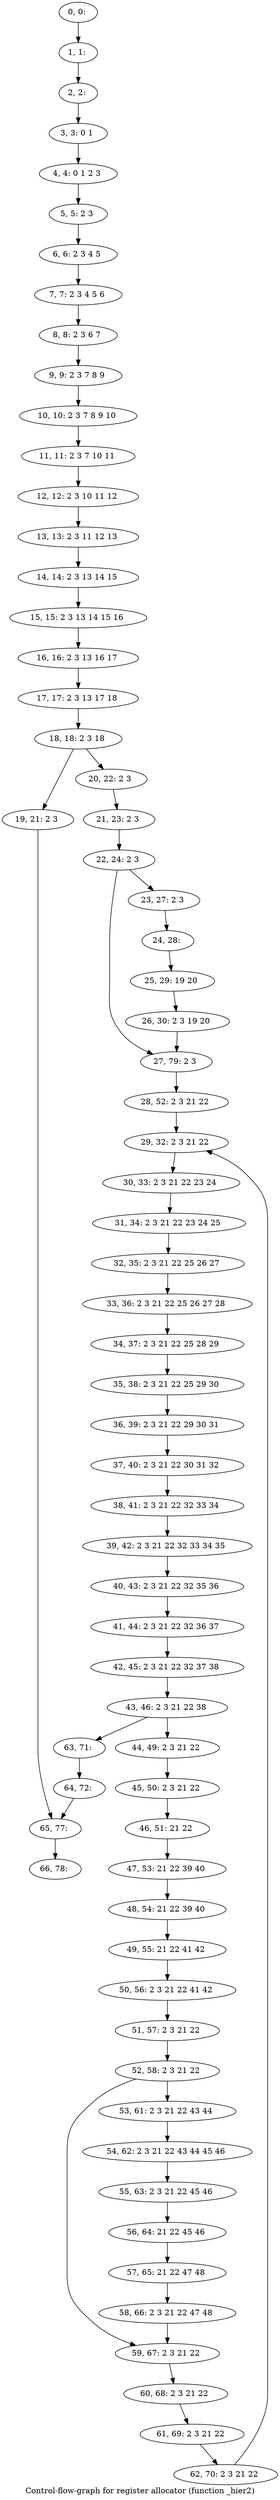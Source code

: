 digraph G {
graph [label="Control-flow-graph for register allocator (function _hier2)"]
0[label="0, 0: "];
1[label="1, 1: "];
2[label="2, 2: "];
3[label="3, 3: 0 1 "];
4[label="4, 4: 0 1 2 3 "];
5[label="5, 5: 2 3 "];
6[label="6, 6: 2 3 4 5 "];
7[label="7, 7: 2 3 4 5 6 "];
8[label="8, 8: 2 3 6 7 "];
9[label="9, 9: 2 3 7 8 9 "];
10[label="10, 10: 2 3 7 8 9 10 "];
11[label="11, 11: 2 3 7 10 11 "];
12[label="12, 12: 2 3 10 11 12 "];
13[label="13, 13: 2 3 11 12 13 "];
14[label="14, 14: 2 3 13 14 15 "];
15[label="15, 15: 2 3 13 14 15 16 "];
16[label="16, 16: 2 3 13 16 17 "];
17[label="17, 17: 2 3 13 17 18 "];
18[label="18, 18: 2 3 18 "];
19[label="19, 21: 2 3 "];
20[label="20, 22: 2 3 "];
21[label="21, 23: 2 3 "];
22[label="22, 24: 2 3 "];
23[label="23, 27: 2 3 "];
24[label="24, 28: "];
25[label="25, 29: 19 20 "];
26[label="26, 30: 2 3 19 20 "];
27[label="27, 79: 2 3 "];
28[label="28, 52: 2 3 21 22 "];
29[label="29, 32: 2 3 21 22 "];
30[label="30, 33: 2 3 21 22 23 24 "];
31[label="31, 34: 2 3 21 22 23 24 25 "];
32[label="32, 35: 2 3 21 22 25 26 27 "];
33[label="33, 36: 2 3 21 22 25 26 27 28 "];
34[label="34, 37: 2 3 21 22 25 28 29 "];
35[label="35, 38: 2 3 21 22 25 29 30 "];
36[label="36, 39: 2 3 21 22 29 30 31 "];
37[label="37, 40: 2 3 21 22 30 31 32 "];
38[label="38, 41: 2 3 21 22 32 33 34 "];
39[label="39, 42: 2 3 21 22 32 33 34 35 "];
40[label="40, 43: 2 3 21 22 32 35 36 "];
41[label="41, 44: 2 3 21 22 32 36 37 "];
42[label="42, 45: 2 3 21 22 32 37 38 "];
43[label="43, 46: 2 3 21 22 38 "];
44[label="44, 49: 2 3 21 22 "];
45[label="45, 50: 2 3 21 22 "];
46[label="46, 51: 21 22 "];
47[label="47, 53: 21 22 39 40 "];
48[label="48, 54: 21 22 39 40 "];
49[label="49, 55: 21 22 41 42 "];
50[label="50, 56: 2 3 21 22 41 42 "];
51[label="51, 57: 2 3 21 22 "];
52[label="52, 58: 2 3 21 22 "];
53[label="53, 61: 2 3 21 22 43 44 "];
54[label="54, 62: 2 3 21 22 43 44 45 46 "];
55[label="55, 63: 2 3 21 22 45 46 "];
56[label="56, 64: 21 22 45 46 "];
57[label="57, 65: 21 22 47 48 "];
58[label="58, 66: 2 3 21 22 47 48 "];
59[label="59, 67: 2 3 21 22 "];
60[label="60, 68: 2 3 21 22 "];
61[label="61, 69: 2 3 21 22 "];
62[label="62, 70: 2 3 21 22 "];
63[label="63, 71: "];
64[label="64, 72: "];
65[label="65, 77: "];
66[label="66, 78: "];
0->1 ;
1->2 ;
2->3 ;
3->4 ;
4->5 ;
5->6 ;
6->7 ;
7->8 ;
8->9 ;
9->10 ;
10->11 ;
11->12 ;
12->13 ;
13->14 ;
14->15 ;
15->16 ;
16->17 ;
17->18 ;
18->19 ;
18->20 ;
19->65 ;
20->21 ;
21->22 ;
22->23 ;
22->27 ;
23->24 ;
24->25 ;
25->26 ;
26->27 ;
27->28 ;
28->29 ;
29->30 ;
30->31 ;
31->32 ;
32->33 ;
33->34 ;
34->35 ;
35->36 ;
36->37 ;
37->38 ;
38->39 ;
39->40 ;
40->41 ;
41->42 ;
42->43 ;
43->44 ;
43->63 ;
44->45 ;
45->46 ;
46->47 ;
47->48 ;
48->49 ;
49->50 ;
50->51 ;
51->52 ;
52->53 ;
52->59 ;
53->54 ;
54->55 ;
55->56 ;
56->57 ;
57->58 ;
58->59 ;
59->60 ;
60->61 ;
61->62 ;
62->29 ;
63->64 ;
64->65 ;
65->66 ;
}
